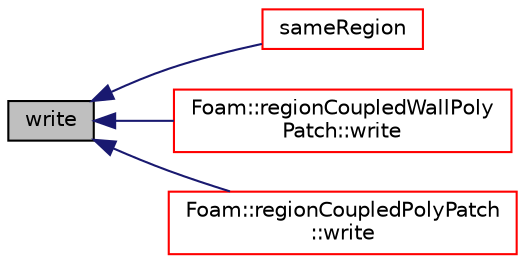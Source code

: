 digraph "write"
{
  bgcolor="transparent";
  edge [fontname="Helvetica",fontsize="10",labelfontname="Helvetica",labelfontsize="10"];
  node [fontname="Helvetica",fontsize="10",shape=record];
  rankdir="LR";
  Node1 [label="write",height=0.2,width=0.4,color="black", fillcolor="grey75", style="filled", fontcolor="black"];
  Node1 -> Node2 [dir="back",color="midnightblue",fontsize="10",style="solid",fontname="Helvetica"];
  Node2 [label="sameRegion",height=0.2,width=0.4,color="red",URL="$a02119.html#a6d593cbcd7a8bb0b3f0127d84232ed7b",tooltip="Cached sampleRegion != mesh.name() "];
  Node1 -> Node3 [dir="back",color="midnightblue",fontsize="10",style="solid",fontname="Helvetica"];
  Node3 [label="Foam::regionCoupledWallPoly\lPatch::write",height=0.2,width=0.4,color="red",URL="$a02132.html#a0941061ad5a26be83b4107d05750ace6",tooltip="Write the polyPatch data as a dictionary. "];
  Node1 -> Node4 [dir="back",color="midnightblue",fontsize="10",style="solid",fontname="Helvetica"];
  Node4 [label="Foam::regionCoupledPolyPatch\l::write",height=0.2,width=0.4,color="red",URL="$a02127.html#a0941061ad5a26be83b4107d05750ace6",tooltip="Write the polyPatch data as a dictionary. "];
}
